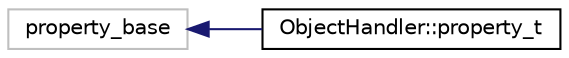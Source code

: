 digraph "Graphical Class Hierarchy"
{
  edge [fontname="Helvetica",fontsize="10",labelfontname="Helvetica",labelfontsize="10"];
  node [fontname="Helvetica",fontsize="10",shape=record];
  rankdir="LR";
  Node23 [label="property_base",height=0.2,width=0.4,color="grey75", fillcolor="white", style="filled"];
  Node23 -> Node0 [dir="back",color="midnightblue",fontsize="10",style="solid",fontname="Helvetica"];
  Node0 [label="ObjectHandler::property_t",height=0.2,width=0.4,color="black", fillcolor="white", style="filled",URL="$class_object_handler_1_1property__t.html",tooltip="A value of variant type. "];
}

